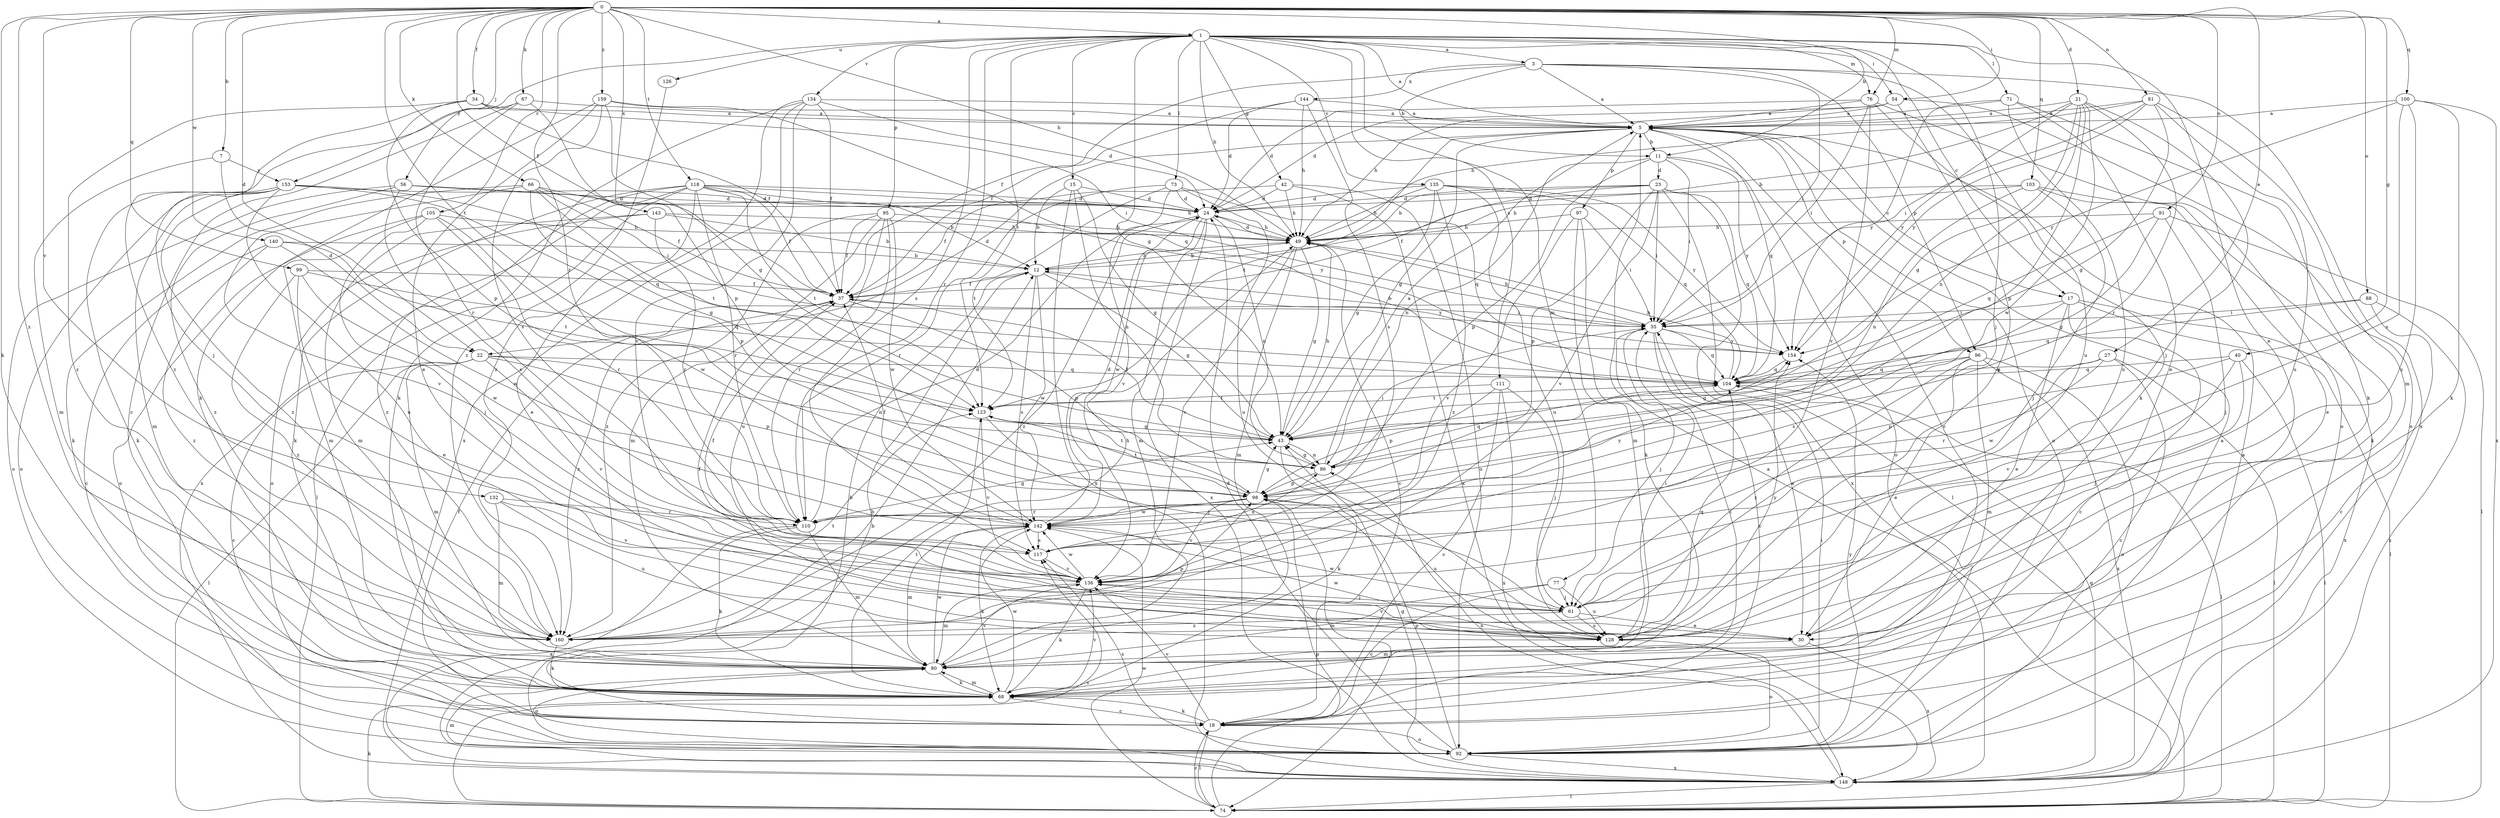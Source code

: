 strict digraph  {
0;
1;
3;
5;
7;
11;
12;
15;
17;
18;
21;
22;
23;
24;
27;
30;
34;
37;
40;
42;
43;
49;
54;
55;
56;
61;
66;
67;
68;
71;
73;
74;
76;
77;
80;
81;
86;
88;
91;
92;
95;
96;
97;
98;
99;
100;
103;
104;
105;
110;
111;
117;
118;
123;
126;
128;
132;
134;
135;
136;
140;
142;
143;
144;
148;
153;
154;
159;
160;
0 -> 1  [label=a];
0 -> 7  [label=b];
0 -> 11  [label=b];
0 -> 21  [label=d];
0 -> 22  [label=d];
0 -> 27  [label=e];
0 -> 34  [label=f];
0 -> 37  [label=f];
0 -> 40  [label=g];
0 -> 49  [label=h];
0 -> 54  [label=i];
0 -> 56  [label=j];
0 -> 66  [label=k];
0 -> 67  [label=k];
0 -> 68  [label=k];
0 -> 76  [label=m];
0 -> 81  [label=n];
0 -> 88  [label=o];
0 -> 91  [label=o];
0 -> 99  [label=q];
0 -> 100  [label=q];
0 -> 103  [label=q];
0 -> 105  [label=r];
0 -> 110  [label=r];
0 -> 118  [label=t];
0 -> 123  [label=t];
0 -> 132  [label=v];
0 -> 140  [label=w];
0 -> 143  [label=x];
0 -> 159  [label=z];
0 -> 160  [label=z];
1 -> 3  [label=a];
1 -> 5  [label=a];
1 -> 15  [label=c];
1 -> 17  [label=c];
1 -> 30  [label=e];
1 -> 42  [label=g];
1 -> 43  [label=g];
1 -> 49  [label=h];
1 -> 54  [label=i];
1 -> 61  [label=j];
1 -> 71  [label=l];
1 -> 73  [label=l];
1 -> 76  [label=m];
1 -> 77  [label=m];
1 -> 95  [label=p];
1 -> 110  [label=r];
1 -> 111  [label=s];
1 -> 117  [label=s];
1 -> 123  [label=t];
1 -> 126  [label=u];
1 -> 134  [label=v];
1 -> 135  [label=v];
1 -> 153  [label=y];
3 -> 5  [label=a];
3 -> 11  [label=b];
3 -> 37  [label=f];
3 -> 55  [label=i];
3 -> 96  [label=p];
3 -> 128  [label=u];
3 -> 144  [label=x];
3 -> 148  [label=x];
5 -> 11  [label=b];
5 -> 17  [label=c];
5 -> 18  [label=c];
5 -> 22  [label=d];
5 -> 43  [label=g];
5 -> 92  [label=o];
5 -> 96  [label=p];
5 -> 97  [label=p];
5 -> 104  [label=q];
5 -> 123  [label=t];
7 -> 22  [label=d];
7 -> 80  [label=m];
7 -> 153  [label=y];
11 -> 23  [label=d];
11 -> 55  [label=i];
11 -> 86  [label=n];
11 -> 92  [label=o];
11 -> 98  [label=p];
11 -> 154  [label=y];
12 -> 37  [label=f];
12 -> 43  [label=g];
12 -> 49  [label=h];
12 -> 117  [label=s];
12 -> 142  [label=w];
12 -> 154  [label=y];
15 -> 12  [label=b];
15 -> 24  [label=d];
15 -> 43  [label=g];
15 -> 86  [label=n];
15 -> 148  [label=x];
17 -> 18  [label=c];
17 -> 30  [label=e];
17 -> 55  [label=i];
17 -> 74  [label=l];
17 -> 117  [label=s];
17 -> 148  [label=x];
18 -> 12  [label=b];
18 -> 37  [label=f];
18 -> 68  [label=k];
18 -> 74  [label=l];
18 -> 92  [label=o];
18 -> 136  [label=v];
21 -> 5  [label=a];
21 -> 12  [label=b];
21 -> 43  [label=g];
21 -> 61  [label=j];
21 -> 86  [label=n];
21 -> 98  [label=p];
21 -> 110  [label=r];
21 -> 142  [label=w];
21 -> 154  [label=y];
22 -> 18  [label=c];
22 -> 74  [label=l];
22 -> 80  [label=m];
22 -> 86  [label=n];
22 -> 98  [label=p];
22 -> 104  [label=q];
22 -> 136  [label=v];
23 -> 24  [label=d];
23 -> 37  [label=f];
23 -> 49  [label=h];
23 -> 55  [label=i];
23 -> 74  [label=l];
23 -> 98  [label=p];
23 -> 104  [label=q];
23 -> 136  [label=v];
23 -> 148  [label=x];
24 -> 49  [label=h];
24 -> 80  [label=m];
24 -> 86  [label=n];
24 -> 142  [label=w];
24 -> 148  [label=x];
24 -> 160  [label=z];
27 -> 18  [label=c];
27 -> 74  [label=l];
27 -> 104  [label=q];
27 -> 110  [label=r];
27 -> 142  [label=w];
30 -> 37  [label=f];
30 -> 80  [label=m];
30 -> 148  [label=x];
34 -> 5  [label=a];
34 -> 37  [label=f];
34 -> 55  [label=i];
34 -> 61  [label=j];
34 -> 98  [label=p];
34 -> 160  [label=z];
37 -> 55  [label=i];
37 -> 98  [label=p];
37 -> 160  [label=z];
40 -> 61  [label=j];
40 -> 74  [label=l];
40 -> 98  [label=p];
40 -> 104  [label=q];
40 -> 136  [label=v];
42 -> 24  [label=d];
42 -> 37  [label=f];
42 -> 49  [label=h];
42 -> 92  [label=o];
42 -> 148  [label=x];
43 -> 37  [label=f];
43 -> 49  [label=h];
43 -> 68  [label=k];
43 -> 86  [label=n];
49 -> 12  [label=b];
49 -> 18  [label=c];
49 -> 24  [label=d];
49 -> 43  [label=g];
49 -> 80  [label=m];
49 -> 136  [label=v];
54 -> 5  [label=a];
54 -> 24  [label=d];
54 -> 49  [label=h];
54 -> 92  [label=o];
54 -> 128  [label=u];
55 -> 12  [label=b];
55 -> 18  [label=c];
55 -> 30  [label=e];
55 -> 49  [label=h];
55 -> 61  [label=j];
55 -> 104  [label=q];
55 -> 154  [label=y];
56 -> 12  [label=b];
56 -> 24  [label=d];
56 -> 92  [label=o];
56 -> 117  [label=s];
56 -> 160  [label=z];
61 -> 30  [label=e];
61 -> 128  [label=u];
61 -> 142  [label=w];
61 -> 160  [label=z];
66 -> 24  [label=d];
66 -> 37  [label=f];
66 -> 43  [label=g];
66 -> 55  [label=i];
66 -> 68  [label=k];
66 -> 123  [label=t];
66 -> 136  [label=v];
67 -> 5  [label=a];
67 -> 18  [label=c];
67 -> 98  [label=p];
67 -> 110  [label=r];
67 -> 160  [label=z];
68 -> 18  [label=c];
68 -> 55  [label=i];
68 -> 80  [label=m];
68 -> 123  [label=t];
68 -> 136  [label=v];
68 -> 142  [label=w];
71 -> 5  [label=a];
71 -> 30  [label=e];
71 -> 68  [label=k];
71 -> 128  [label=u];
71 -> 154  [label=y];
73 -> 24  [label=d];
73 -> 104  [label=q];
73 -> 110  [label=r];
73 -> 123  [label=t];
73 -> 128  [label=u];
73 -> 136  [label=v];
74 -> 5  [label=a];
74 -> 18  [label=c];
74 -> 68  [label=k];
74 -> 98  [label=p];
74 -> 117  [label=s];
74 -> 142  [label=w];
76 -> 5  [label=a];
76 -> 24  [label=d];
76 -> 55  [label=i];
76 -> 68  [label=k];
76 -> 92  [label=o];
76 -> 136  [label=v];
77 -> 18  [label=c];
77 -> 61  [label=j];
77 -> 80  [label=m];
77 -> 128  [label=u];
80 -> 68  [label=k];
80 -> 92  [label=o];
80 -> 136  [label=v];
80 -> 142  [label=w];
81 -> 5  [label=a];
81 -> 43  [label=g];
81 -> 49  [label=h];
81 -> 55  [label=i];
81 -> 80  [label=m];
81 -> 128  [label=u];
81 -> 154  [label=y];
86 -> 5  [label=a];
86 -> 43  [label=g];
86 -> 55  [label=i];
86 -> 98  [label=p];
86 -> 104  [label=q];
86 -> 123  [label=t];
88 -> 18  [label=c];
88 -> 55  [label=i];
88 -> 104  [label=q];
88 -> 148  [label=x];
91 -> 43  [label=g];
91 -> 49  [label=h];
91 -> 61  [label=j];
91 -> 74  [label=l];
91 -> 104  [label=q];
92 -> 5  [label=a];
92 -> 12  [label=b];
92 -> 24  [label=d];
92 -> 55  [label=i];
92 -> 98  [label=p];
92 -> 117  [label=s];
92 -> 148  [label=x];
92 -> 154  [label=y];
95 -> 37  [label=f];
95 -> 49  [label=h];
95 -> 80  [label=m];
95 -> 110  [label=r];
95 -> 128  [label=u];
95 -> 142  [label=w];
95 -> 160  [label=z];
96 -> 30  [label=e];
96 -> 43  [label=g];
96 -> 80  [label=m];
96 -> 92  [label=o];
96 -> 104  [label=q];
96 -> 148  [label=x];
96 -> 160  [label=z];
97 -> 49  [label=h];
97 -> 55  [label=i];
97 -> 68  [label=k];
97 -> 80  [label=m];
97 -> 136  [label=v];
98 -> 43  [label=g];
98 -> 74  [label=l];
98 -> 110  [label=r];
98 -> 123  [label=t];
98 -> 128  [label=u];
98 -> 136  [label=v];
98 -> 142  [label=w];
99 -> 30  [label=e];
99 -> 37  [label=f];
99 -> 104  [label=q];
99 -> 142  [label=w];
99 -> 160  [label=z];
100 -> 5  [label=a];
100 -> 68  [label=k];
100 -> 117  [label=s];
100 -> 128  [label=u];
100 -> 148  [label=x];
100 -> 154  [label=y];
103 -> 24  [label=d];
103 -> 30  [label=e];
103 -> 49  [label=h];
103 -> 61  [label=j];
103 -> 68  [label=k];
103 -> 86  [label=n];
104 -> 49  [label=h];
104 -> 74  [label=l];
104 -> 123  [label=t];
105 -> 49  [label=h];
105 -> 61  [label=j];
105 -> 80  [label=m];
105 -> 92  [label=o];
105 -> 110  [label=r];
105 -> 142  [label=w];
110 -> 24  [label=d];
110 -> 43  [label=g];
110 -> 68  [label=k];
110 -> 80  [label=m];
110 -> 148  [label=x];
111 -> 18  [label=c];
111 -> 61  [label=j];
111 -> 98  [label=p];
111 -> 123  [label=t];
111 -> 148  [label=x];
117 -> 86  [label=n];
117 -> 136  [label=v];
118 -> 24  [label=d];
118 -> 30  [label=e];
118 -> 37  [label=f];
118 -> 49  [label=h];
118 -> 68  [label=k];
118 -> 74  [label=l];
118 -> 110  [label=r];
118 -> 123  [label=t];
118 -> 148  [label=x];
118 -> 154  [label=y];
118 -> 160  [label=z];
123 -> 43  [label=g];
123 -> 61  [label=j];
123 -> 136  [label=v];
126 -> 160  [label=z];
128 -> 55  [label=i];
128 -> 92  [label=o];
128 -> 104  [label=q];
128 -> 136  [label=v];
128 -> 142  [label=w];
128 -> 154  [label=y];
132 -> 80  [label=m];
132 -> 110  [label=r];
132 -> 128  [label=u];
132 -> 136  [label=v];
134 -> 5  [label=a];
134 -> 24  [label=d];
134 -> 37  [label=f];
134 -> 68  [label=k];
134 -> 136  [label=v];
134 -> 148  [label=x];
134 -> 160  [label=z];
135 -> 24  [label=d];
135 -> 43  [label=g];
135 -> 49  [label=h];
135 -> 104  [label=q];
135 -> 128  [label=u];
135 -> 154  [label=y];
135 -> 160  [label=z];
136 -> 37  [label=f];
136 -> 61  [label=j];
136 -> 68  [label=k];
136 -> 80  [label=m];
136 -> 142  [label=w];
140 -> 12  [label=b];
140 -> 18  [label=c];
140 -> 123  [label=t];
140 -> 142  [label=w];
140 -> 160  [label=z];
142 -> 24  [label=d];
142 -> 37  [label=f];
142 -> 68  [label=k];
142 -> 80  [label=m];
142 -> 117  [label=s];
142 -> 154  [label=y];
143 -> 12  [label=b];
143 -> 49  [label=h];
143 -> 80  [label=m];
143 -> 92  [label=o];
143 -> 110  [label=r];
144 -> 5  [label=a];
144 -> 24  [label=d];
144 -> 37  [label=f];
144 -> 49  [label=h];
144 -> 117  [label=s];
148 -> 5  [label=a];
148 -> 12  [label=b];
148 -> 43  [label=g];
148 -> 74  [label=l];
148 -> 80  [label=m];
148 -> 86  [label=n];
148 -> 104  [label=q];
153 -> 24  [label=d];
153 -> 68  [label=k];
153 -> 80  [label=m];
153 -> 92  [label=o];
153 -> 98  [label=p];
153 -> 104  [label=q];
153 -> 128  [label=u];
153 -> 160  [label=z];
154 -> 104  [label=q];
159 -> 5  [label=a];
159 -> 30  [label=e];
159 -> 43  [label=g];
159 -> 68  [label=k];
159 -> 104  [label=q];
159 -> 117  [label=s];
160 -> 49  [label=h];
160 -> 68  [label=k];
160 -> 98  [label=p];
160 -> 123  [label=t];
}
